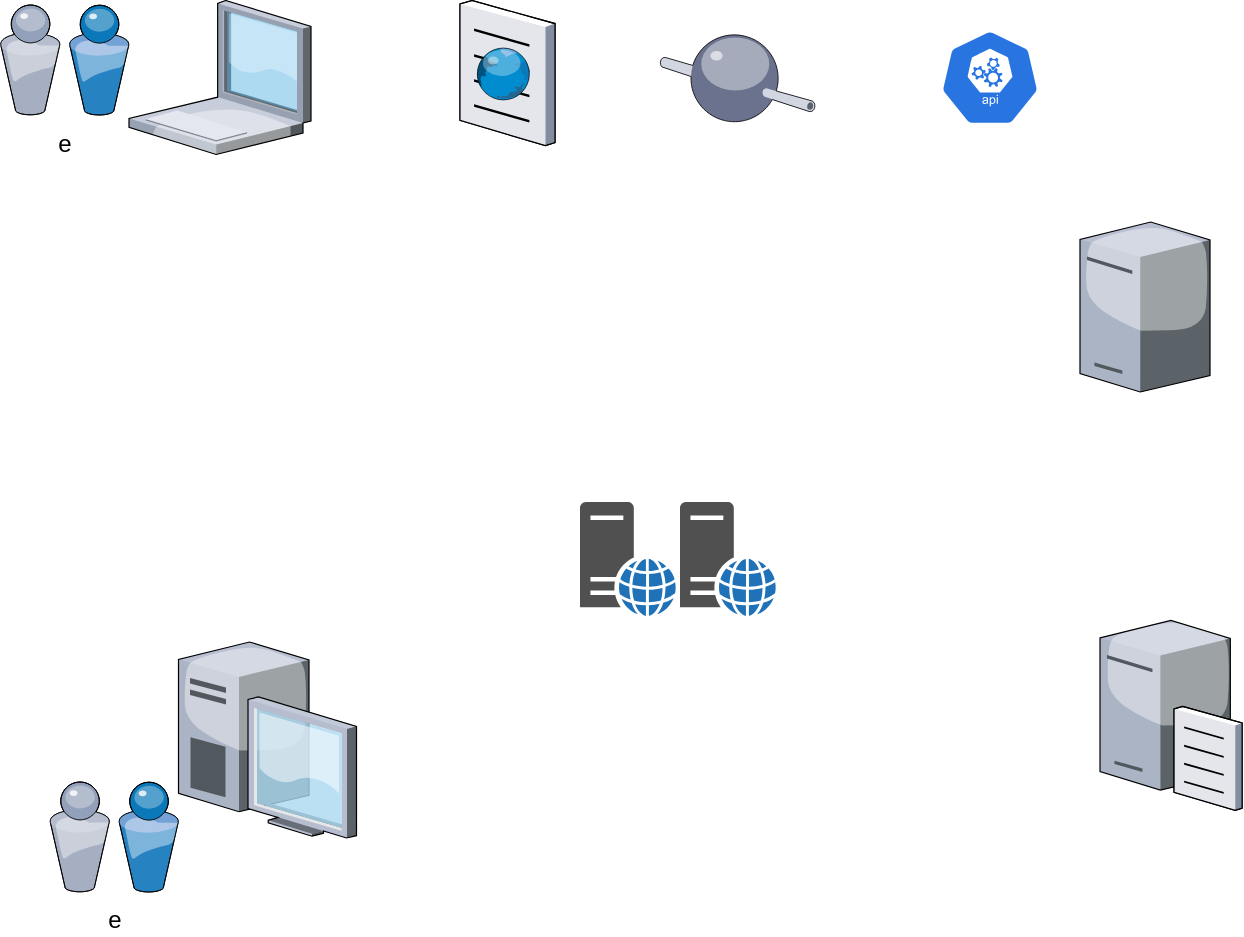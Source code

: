 <mxfile version="14.5.3" type="github">
  <diagram name="Page-1" id="822b0af5-4adb-64df-f703-e8dfc1f81529">
    <mxGraphModel dx="1422" dy="715" grid="1" gridSize="10" guides="1" tooltips="1" connect="1" arrows="1" fold="1" page="1" pageScale="1" pageWidth="1100" pageHeight="850" background="#ffffff" math="0" shadow="0">
      <root>
        <mxCell id="0" />
        <mxCell id="1" parent="0" />
        <mxCell id="GX6woOxEmRwhWvto-Cj7-1" value="" style="verticalLabelPosition=bottom;aspect=fixed;html=1;verticalAlign=top;strokeColor=none;align=center;outlineConnect=0;shape=mxgraph.citrix.browser;" vertex="1" parent="1">
          <mxGeometry x="350" y="329.25" width="47.5" height="72.5" as="geometry" />
        </mxCell>
        <mxCell id="GX6woOxEmRwhWvto-Cj7-3" value="" style="verticalLabelPosition=bottom;aspect=fixed;html=1;verticalAlign=top;strokeColor=none;align=center;outlineConnect=0;shape=mxgraph.citrix.desktop;" vertex="1" parent="1">
          <mxGeometry x="209.25" y="650" width="89" height="98" as="geometry" />
        </mxCell>
        <mxCell id="GX6woOxEmRwhWvto-Cj7-5" value="e" style="verticalLabelPosition=bottom;aspect=fixed;html=1;verticalAlign=top;strokeColor=none;align=center;outlineConnect=0;shape=mxgraph.citrix.users;" vertex="1" parent="1">
          <mxGeometry x="120" y="331.5" width="64.5" height="55" as="geometry" />
        </mxCell>
        <mxCell id="GX6woOxEmRwhWvto-Cj7-9" value="e" style="verticalLabelPosition=bottom;aspect=fixed;html=1;verticalAlign=top;strokeColor=none;align=center;outlineConnect=0;shape=mxgraph.citrix.users;" vertex="1" parent="1">
          <mxGeometry x="144.75" y="720" width="64.5" height="55" as="geometry" />
        </mxCell>
        <mxCell id="GX6woOxEmRwhWvto-Cj7-10" value="" style="verticalLabelPosition=bottom;aspect=fixed;html=1;verticalAlign=top;strokeColor=none;align=center;outlineConnect=0;shape=mxgraph.citrix.file_server;" vertex="1" parent="1">
          <mxGeometry x="670" y="637" width="71" height="97" as="geometry" />
        </mxCell>
        <mxCell id="GX6woOxEmRwhWvto-Cj7-11" value="" style="verticalLabelPosition=bottom;aspect=fixed;html=1;verticalAlign=top;strokeColor=none;align=center;outlineConnect=0;shape=mxgraph.citrix.laptop_1;" vertex="1" parent="1">
          <mxGeometry x="184.5" y="329.25" width="91" height="77" as="geometry" />
        </mxCell>
        <mxCell id="GX6woOxEmRwhWvto-Cj7-12" value="" style="verticalLabelPosition=bottom;aspect=fixed;html=1;verticalAlign=top;strokeColor=none;align=center;outlineConnect=0;shape=mxgraph.citrix.middleware;" vertex="1" parent="1">
          <mxGeometry x="450" y="344.63" width="77.54" height="46.25" as="geometry" />
        </mxCell>
        <mxCell id="GX6woOxEmRwhWvto-Cj7-13" value="" style="verticalLabelPosition=bottom;aspect=fixed;html=1;verticalAlign=top;strokeColor=none;align=center;outlineConnect=0;shape=mxgraph.citrix.license_server;" vertex="1" parent="1">
          <mxGeometry x="660" y="440" width="65" height="85" as="geometry" />
        </mxCell>
        <mxCell id="GX6woOxEmRwhWvto-Cj7-16" value="" style="pointerEvents=1;shadow=0;dashed=0;html=1;strokeColor=none;fillColor=#505050;labelPosition=center;verticalLabelPosition=bottom;verticalAlign=top;outlineConnect=0;align=center;shape=mxgraph.office.servers.web_server_blue;" vertex="1" parent="1">
          <mxGeometry x="410" y="580" width="48" height="57" as="geometry" />
        </mxCell>
        <mxCell id="GX6woOxEmRwhWvto-Cj7-17" value="" style="pointerEvents=1;shadow=0;dashed=0;html=1;strokeColor=none;fillColor=#505050;labelPosition=center;verticalLabelPosition=bottom;verticalAlign=top;outlineConnect=0;align=center;shape=mxgraph.office.servers.web_server_blue;" vertex="1" parent="1">
          <mxGeometry x="460" y="580" width="48" height="57" as="geometry" />
        </mxCell>
        <mxCell id="GX6woOxEmRwhWvto-Cj7-18" value="" style="html=1;dashed=0;whitespace=wrap;fillColor=#2875E2;strokeColor=#ffffff;points=[[0.005,0.63,0],[0.1,0.2,0],[0.9,0.2,0],[0.5,0,0],[0.995,0.63,0],[0.72,0.99,0],[0.5,1,0],[0.28,0.99,0]];shape=mxgraph.kubernetes.icon;prIcon=api" vertex="1" parent="1">
          <mxGeometry x="590" y="343.76" width="50" height="48" as="geometry" />
        </mxCell>
      </root>
    </mxGraphModel>
  </diagram>
</mxfile>
